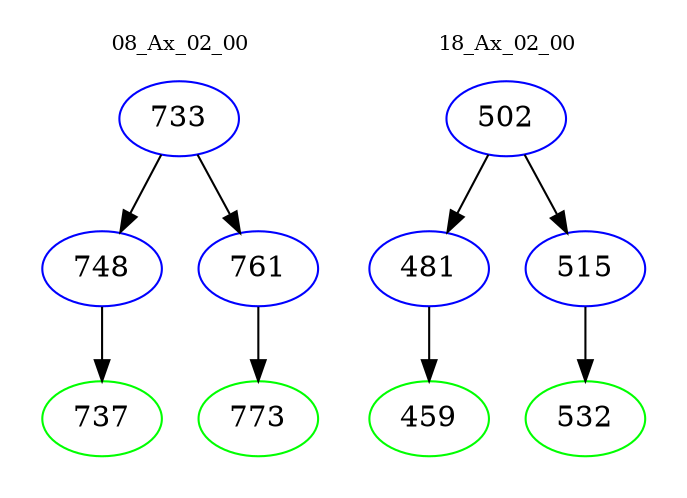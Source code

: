 digraph{
subgraph cluster_0 {
color = white
label = "08_Ax_02_00";
fontsize=10;
T0_733 [label="733", color="blue"]
T0_733 -> T0_748 [color="black"]
T0_748 [label="748", color="blue"]
T0_748 -> T0_737 [color="black"]
T0_737 [label="737", color="green"]
T0_733 -> T0_761 [color="black"]
T0_761 [label="761", color="blue"]
T0_761 -> T0_773 [color="black"]
T0_773 [label="773", color="green"]
}
subgraph cluster_1 {
color = white
label = "18_Ax_02_00";
fontsize=10;
T1_502 [label="502", color="blue"]
T1_502 -> T1_481 [color="black"]
T1_481 [label="481", color="blue"]
T1_481 -> T1_459 [color="black"]
T1_459 [label="459", color="green"]
T1_502 -> T1_515 [color="black"]
T1_515 [label="515", color="blue"]
T1_515 -> T1_532 [color="black"]
T1_532 [label="532", color="green"]
}
}
